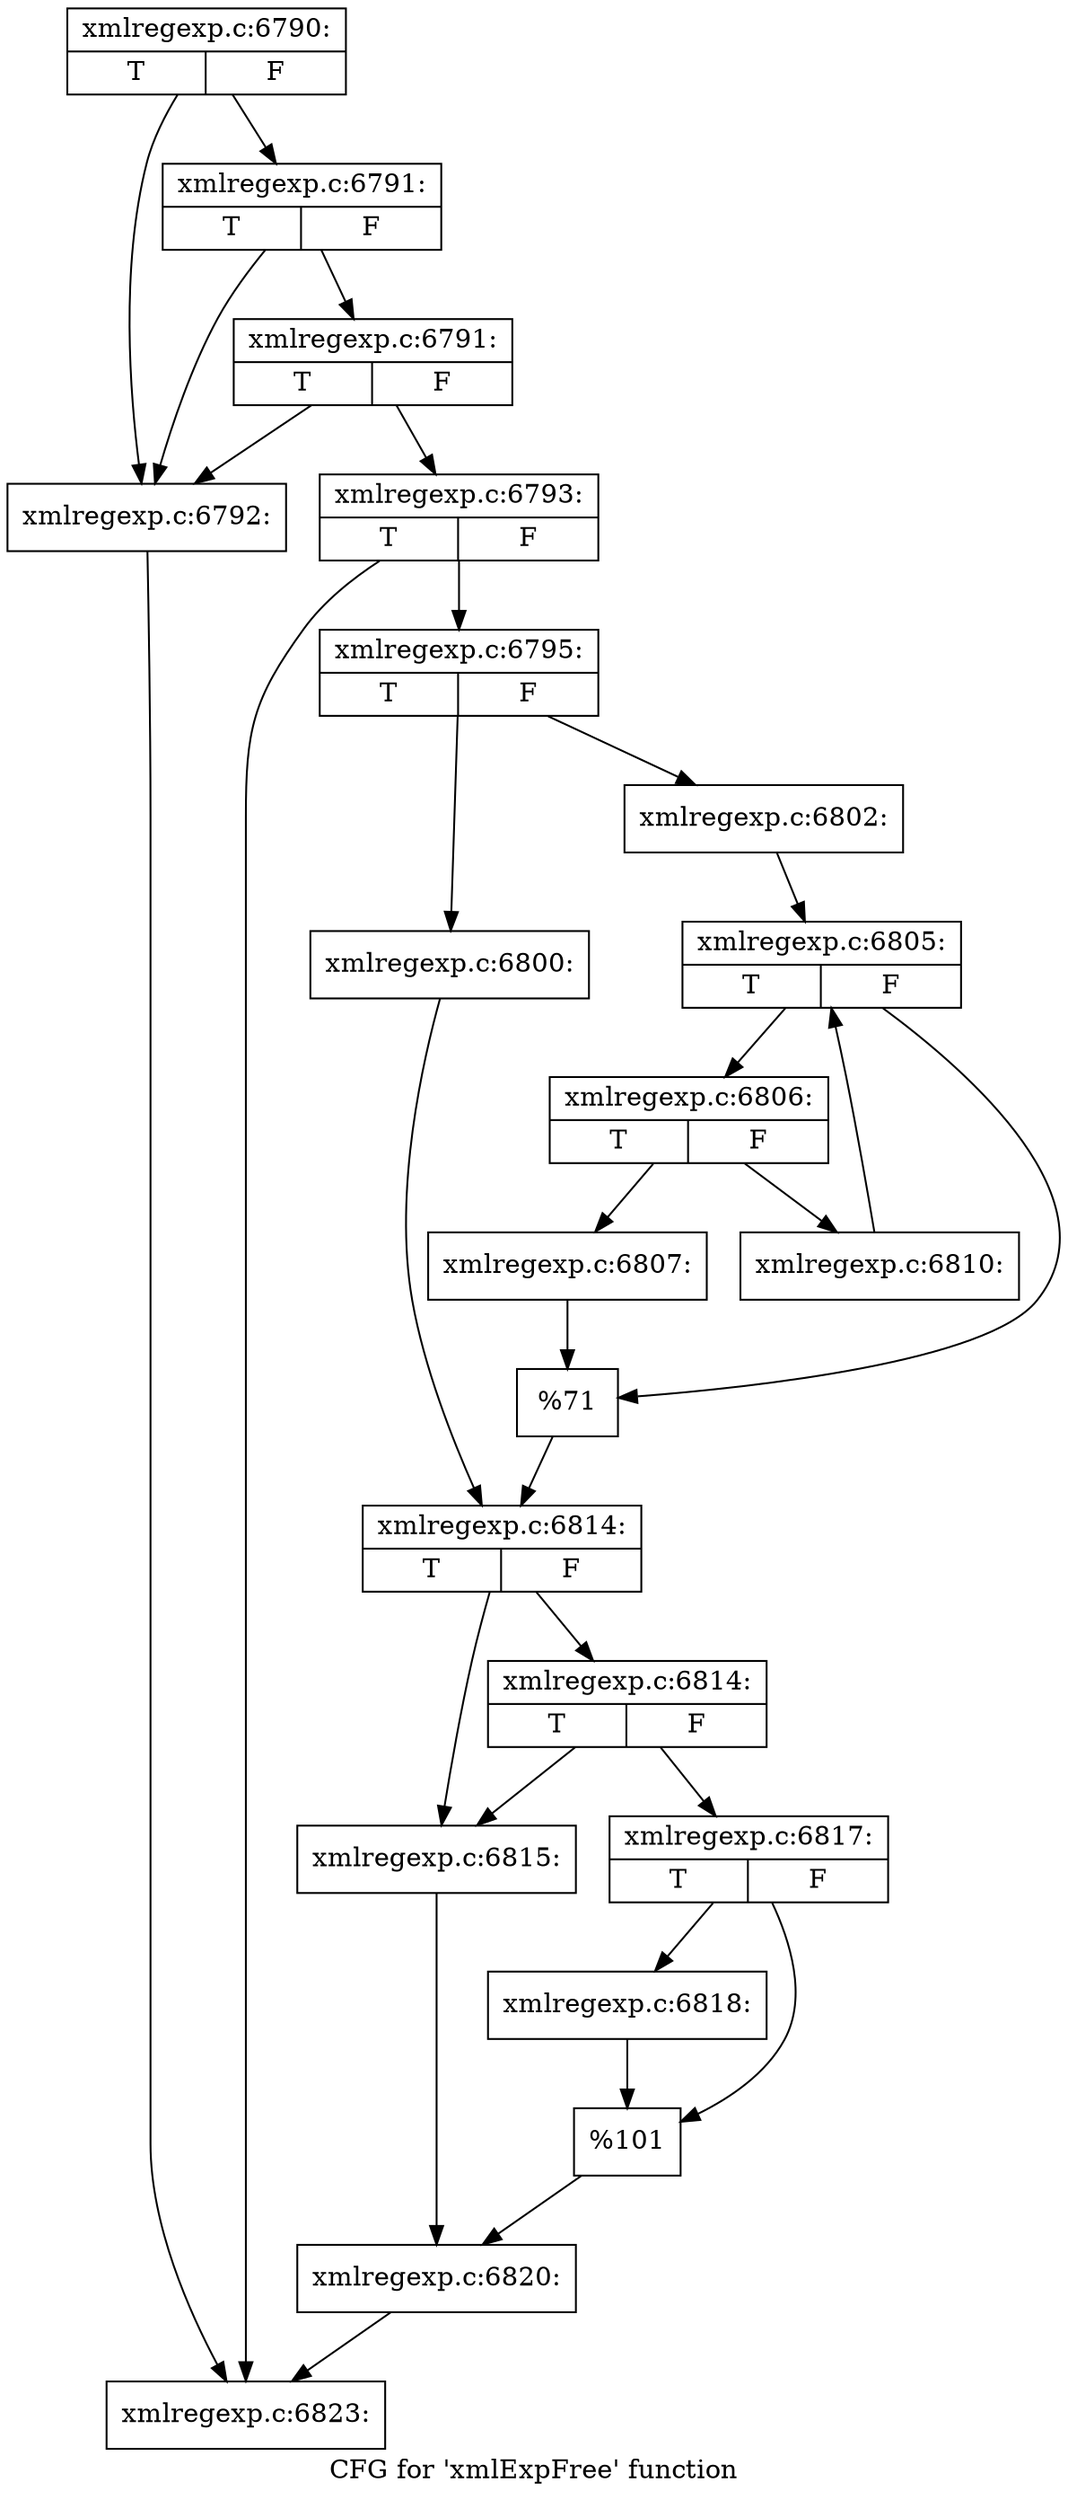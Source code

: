 digraph "CFG for 'xmlExpFree' function" {
	label="CFG for 'xmlExpFree' function";

	Node0x39b95e0 [shape=record,label="{xmlregexp.c:6790:|{<s0>T|<s1>F}}"];
	Node0x39b95e0 -> Node0x39b9470;
	Node0x39b95e0 -> Node0x39b9590;
	Node0x39b9590 [shape=record,label="{xmlregexp.c:6791:|{<s0>T|<s1>F}}"];
	Node0x39b9590 -> Node0x39b9470;
	Node0x39b9590 -> Node0x39b9510;
	Node0x39b9510 [shape=record,label="{xmlregexp.c:6791:|{<s0>T|<s1>F}}"];
	Node0x39b9510 -> Node0x39b9470;
	Node0x39b9510 -> Node0x39b94c0;
	Node0x39b9470 [shape=record,label="{xmlregexp.c:6792:}"];
	Node0x39b9470 -> Node0x39badd0;
	Node0x39b94c0 [shape=record,label="{xmlregexp.c:6793:|{<s0>T|<s1>F}}"];
	Node0x39b94c0 -> Node0x39bad80;
	Node0x39b94c0 -> Node0x39badd0;
	Node0x39bad80 [shape=record,label="{xmlregexp.c:6795:|{<s0>T|<s1>F}}"];
	Node0x39bad80 -> Node0x39bba90;
	Node0x39bad80 -> Node0x39bbb30;
	Node0x39bba90 [shape=record,label="{xmlregexp.c:6800:}"];
	Node0x39bba90 -> Node0x39bbae0;
	Node0x39bbb30 [shape=record,label="{xmlregexp.c:6802:}"];
	Node0x39bbb30 -> Node0x39bd040;
	Node0x39bd040 [shape=record,label="{xmlregexp.c:6805:|{<s0>T|<s1>F}}"];
	Node0x39bd040 -> Node0x39bd4a0;
	Node0x39bd040 -> Node0x39bd260;
	Node0x39bd4a0 [shape=record,label="{xmlregexp.c:6806:|{<s0>T|<s1>F}}"];
	Node0x39bd4a0 -> Node0x39bd660;
	Node0x39bd4a0 -> Node0x39bd6b0;
	Node0x39bd660 [shape=record,label="{xmlregexp.c:6807:}"];
	Node0x39bd660 -> Node0x39bd260;
	Node0x39bd6b0 [shape=record,label="{xmlregexp.c:6810:}"];
	Node0x39bd6b0 -> Node0x39bd040;
	Node0x39bd260 [shape=record,label="{%71}"];
	Node0x39bd260 -> Node0x39bbae0;
	Node0x39bbae0 [shape=record,label="{xmlregexp.c:6814:|{<s0>T|<s1>F}}"];
	Node0x39bbae0 -> Node0x39beb90;
	Node0x39bbae0 -> Node0x39bec80;
	Node0x39bec80 [shape=record,label="{xmlregexp.c:6814:|{<s0>T|<s1>F}}"];
	Node0x39bec80 -> Node0x39beb90;
	Node0x39bec80 -> Node0x39bec30;
	Node0x39beb90 [shape=record,label="{xmlregexp.c:6815:}"];
	Node0x39beb90 -> Node0x39bebe0;
	Node0x39bec30 [shape=record,label="{xmlregexp.c:6817:|{<s0>T|<s1>F}}"];
	Node0x39bec30 -> Node0x39c0f30;
	Node0x39bec30 -> Node0x39c0f80;
	Node0x39c0f30 [shape=record,label="{xmlregexp.c:6818:}"];
	Node0x39c0f30 -> Node0x39c0f80;
	Node0x39c0f80 [shape=record,label="{%101}"];
	Node0x39c0f80 -> Node0x39bebe0;
	Node0x39bebe0 [shape=record,label="{xmlregexp.c:6820:}"];
	Node0x39bebe0 -> Node0x39badd0;
	Node0x39badd0 [shape=record,label="{xmlregexp.c:6823:}"];
}
